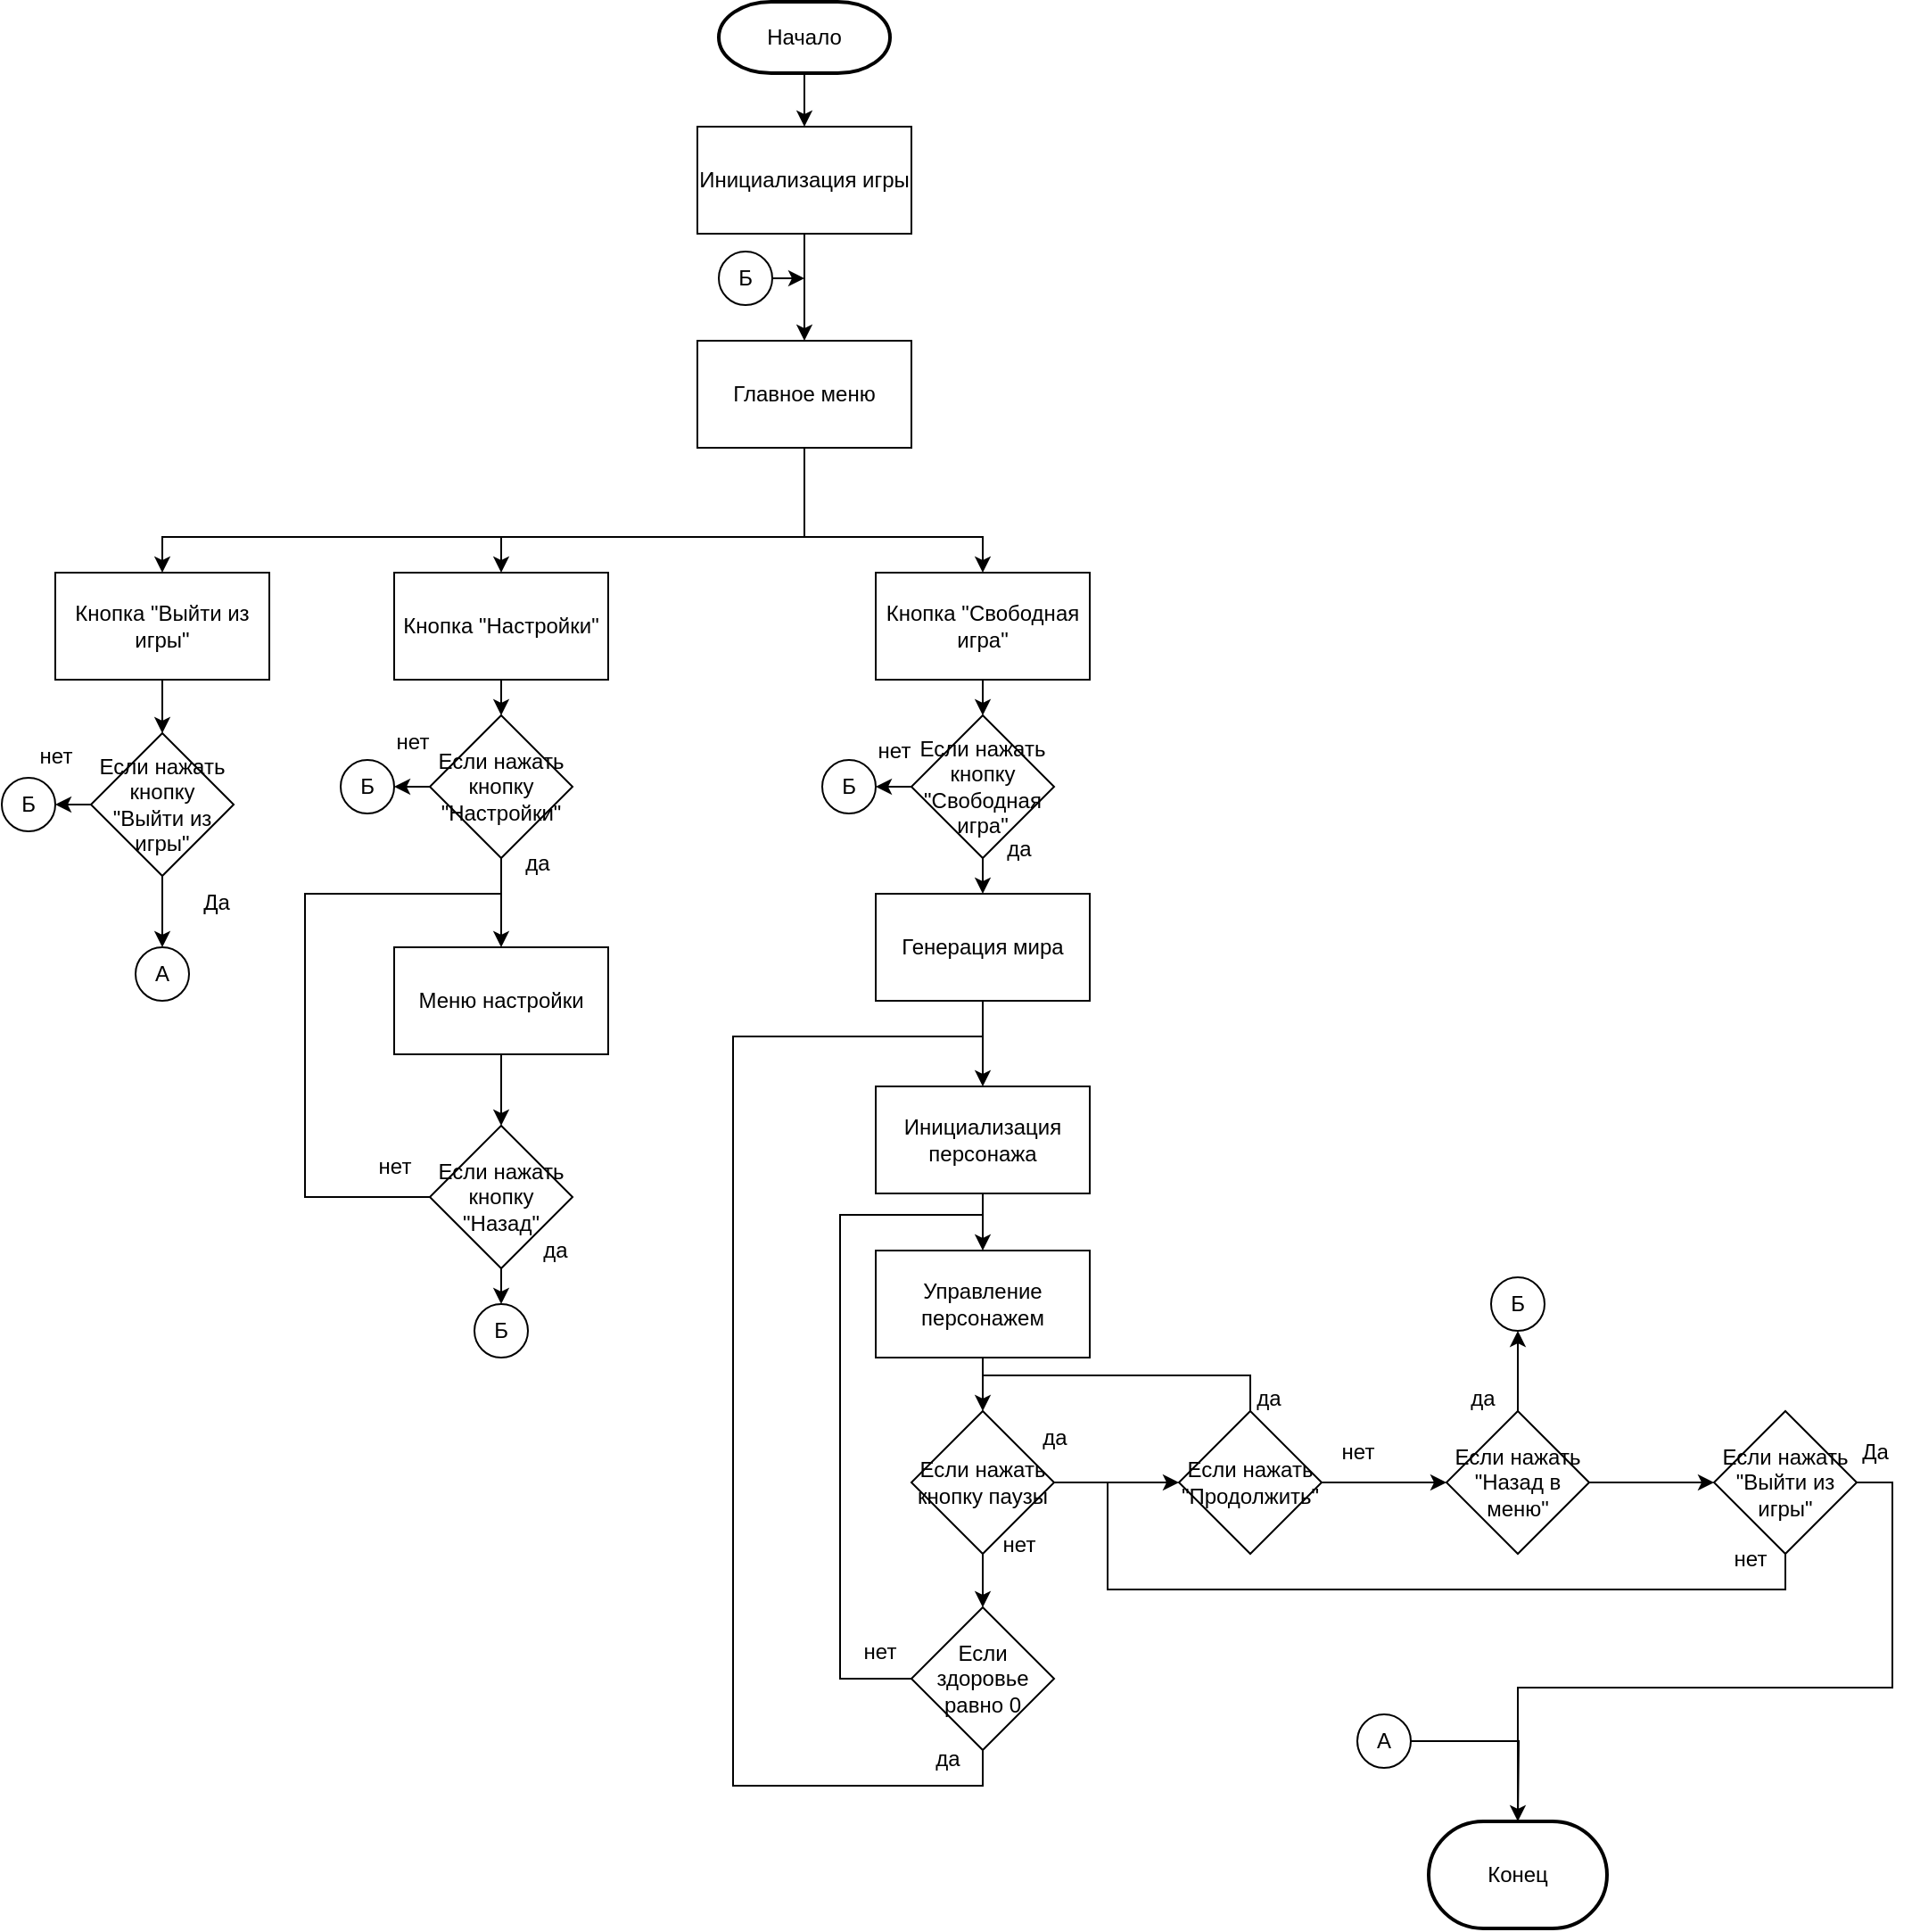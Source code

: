 <mxfile version="21.3.6" type="github">
  <diagram name="Страница 1" id="0Ehz9t8WaeBiHNMn_BGh">
    <mxGraphModel dx="1783" dy="1698" grid="1" gridSize="10" guides="1" tooltips="1" connect="1" arrows="1" fold="1" page="1" pageScale="1" pageWidth="827" pageHeight="1169" math="0" shadow="0">
      <root>
        <mxCell id="0" />
        <mxCell id="1" parent="0" />
        <mxCell id="dETyUX30CDbWXTwHSyZS-1" value="Начало" style="strokeWidth=2;html=1;shape=mxgraph.flowchart.terminator;whiteSpace=wrap;" parent="1" vertex="1">
          <mxGeometry x="352" y="-10" width="96" height="40" as="geometry" />
        </mxCell>
        <mxCell id="dETyUX30CDbWXTwHSyZS-7" value="" style="edgeStyle=orthogonalEdgeStyle;rounded=0;orthogonalLoop=1;jettySize=auto;html=1;exitX=0.5;exitY=1;exitDx=0;exitDy=0;exitPerimeter=0;entryX=0.5;entryY=0;entryDx=0;entryDy=0;" parent="1" source="dETyUX30CDbWXTwHSyZS-1" target="dETyUX30CDbWXTwHSyZS-3" edge="1">
          <mxGeometry relative="1" as="geometry">
            <mxPoint x="520" y="80" as="targetPoint" />
          </mxGeometry>
        </mxCell>
        <mxCell id="dETyUX30CDbWXTwHSyZS-3" value="Инициализация игры" style="rounded=0;whiteSpace=wrap;html=1;" parent="1" vertex="1">
          <mxGeometry x="340" y="60" width="120" height="60" as="geometry" />
        </mxCell>
        <mxCell id="dETyUX30CDbWXTwHSyZS-4" value="Главное меню" style="rounded=0;whiteSpace=wrap;html=1;" parent="1" vertex="1">
          <mxGeometry x="340" y="180" width="120" height="60" as="geometry" />
        </mxCell>
        <mxCell id="dETyUX30CDbWXTwHSyZS-6" value="" style="endArrow=classic;html=1;rounded=0;exitX=0.5;exitY=1;exitDx=0;exitDy=0;entryX=0.5;entryY=0;entryDx=0;entryDy=0;" parent="1" source="dETyUX30CDbWXTwHSyZS-3" target="dETyUX30CDbWXTwHSyZS-4" edge="1">
          <mxGeometry width="50" height="50" relative="1" as="geometry">
            <mxPoint x="390" y="310" as="sourcePoint" />
            <mxPoint x="440" y="260" as="targetPoint" />
          </mxGeometry>
        </mxCell>
        <mxCell id="dETyUX30CDbWXTwHSyZS-8" value="Кнопка &quot;Настройки&quot;" style="rounded=0;whiteSpace=wrap;html=1;" parent="1" vertex="1">
          <mxGeometry x="170" y="310" width="120" height="60" as="geometry" />
        </mxCell>
        <mxCell id="dETyUX30CDbWXTwHSyZS-9" value="Кнопка &quot;Свободная игра&quot;" style="rounded=0;whiteSpace=wrap;html=1;" parent="1" vertex="1">
          <mxGeometry x="440" y="310" width="120" height="60" as="geometry" />
        </mxCell>
        <mxCell id="dETyUX30CDbWXTwHSyZS-10" value="Кнопка &quot;Выйти из игры&quot;" style="rounded=0;whiteSpace=wrap;html=1;" parent="1" vertex="1">
          <mxGeometry x="-20" y="310" width="120" height="60" as="geometry" />
        </mxCell>
        <mxCell id="dETyUX30CDbWXTwHSyZS-11" value="" style="endArrow=classic;html=1;rounded=0;entryX=0.5;entryY=0;entryDx=0;entryDy=0;exitX=0.5;exitY=1;exitDx=0;exitDy=0;" parent="1" source="dETyUX30CDbWXTwHSyZS-4" target="dETyUX30CDbWXTwHSyZS-9" edge="1">
          <mxGeometry width="50" height="50" relative="1" as="geometry">
            <mxPoint x="390" y="310" as="sourcePoint" />
            <mxPoint x="440" y="260" as="targetPoint" />
            <Array as="points">
              <mxPoint x="400" y="290" />
              <mxPoint x="450" y="290" />
              <mxPoint x="500" y="290" />
            </Array>
          </mxGeometry>
        </mxCell>
        <mxCell id="dETyUX30CDbWXTwHSyZS-12" value="" style="endArrow=classic;html=1;rounded=0;entryX=0.5;entryY=0;entryDx=0;entryDy=0;startSize=5;exitX=0.5;exitY=1;exitDx=0;exitDy=0;" parent="1" source="dETyUX30CDbWXTwHSyZS-4" target="dETyUX30CDbWXTwHSyZS-8" edge="1">
          <mxGeometry width="50" height="50" relative="1" as="geometry">
            <mxPoint x="410" y="260" as="sourcePoint" />
            <mxPoint x="220" y="280" as="targetPoint" />
            <Array as="points">
              <mxPoint x="400" y="290" />
              <mxPoint x="370" y="290" />
              <mxPoint x="320" y="290" />
              <mxPoint x="230" y="290" />
            </Array>
          </mxGeometry>
        </mxCell>
        <mxCell id="dETyUX30CDbWXTwHSyZS-13" value="" style="endArrow=classic;html=1;rounded=0;entryX=0.5;entryY=0;entryDx=0;entryDy=0;" parent="1" target="dETyUX30CDbWXTwHSyZS-10" edge="1">
          <mxGeometry width="50" height="50" relative="1" as="geometry">
            <mxPoint x="230" y="290" as="sourcePoint" />
            <mxPoint x="190" y="250" as="targetPoint" />
            <Array as="points">
              <mxPoint x="130" y="290" />
              <mxPoint x="40" y="290" />
            </Array>
          </mxGeometry>
        </mxCell>
        <mxCell id="yd7sjP7m4M9zqz7TbYeI-13" style="edgeStyle=orthogonalEdgeStyle;rounded=0;orthogonalLoop=1;jettySize=auto;html=1;exitX=0;exitY=0.5;exitDx=0;exitDy=0;entryX=1;entryY=0.5;entryDx=0;entryDy=0;" edge="1" parent="1" source="dETyUX30CDbWXTwHSyZS-14" target="yd7sjP7m4M9zqz7TbYeI-8">
          <mxGeometry relative="1" as="geometry" />
        </mxCell>
        <mxCell id="dETyUX30CDbWXTwHSyZS-14" value="Если нажать кнопку &quot;Выйти из игры&quot;" style="rhombus;whiteSpace=wrap;html=1;" parent="1" vertex="1">
          <mxGeometry y="400" width="80" height="80" as="geometry" />
        </mxCell>
        <mxCell id="dETyUX30CDbWXTwHSyZS-15" value="" style="endArrow=classic;html=1;rounded=0;exitX=0.5;exitY=1;exitDx=0;exitDy=0;entryX=0.5;entryY=0;entryDx=0;entryDy=0;" parent="1" source="dETyUX30CDbWXTwHSyZS-10" target="dETyUX30CDbWXTwHSyZS-14" edge="1">
          <mxGeometry width="50" height="50" relative="1" as="geometry">
            <mxPoint x="390" y="410" as="sourcePoint" />
            <mxPoint x="440" y="360" as="targetPoint" />
          </mxGeometry>
        </mxCell>
        <mxCell id="dETyUX30CDbWXTwHSyZS-18" value="Конец" style="strokeWidth=2;html=1;shape=mxgraph.flowchart.terminator;whiteSpace=wrap;direction=west;" parent="1" vertex="1">
          <mxGeometry x="750" y="1010" width="100" height="60" as="geometry" />
        </mxCell>
        <mxCell id="dETyUX30CDbWXTwHSyZS-19" value="нет" style="text;html=1;align=center;verticalAlign=middle;resizable=0;points=[];autosize=1;strokeColor=none;fillColor=none;" parent="1" vertex="1">
          <mxGeometry x="-40" y="398" width="40" height="30" as="geometry" />
        </mxCell>
        <mxCell id="dETyUX30CDbWXTwHSyZS-20" value="Да" style="text;html=1;align=center;verticalAlign=middle;resizable=0;points=[];autosize=1;strokeColor=none;fillColor=none;" parent="1" vertex="1">
          <mxGeometry x="50" y="480" width="40" height="30" as="geometry" />
        </mxCell>
        <mxCell id="dETyUX30CDbWXTwHSyZS-26" value="" style="endArrow=classic;html=1;rounded=0;exitX=0.5;exitY=1;exitDx=0;exitDy=0;" parent="1" source="dETyUX30CDbWXTwHSyZS-14" edge="1">
          <mxGeometry width="50" height="50" relative="1" as="geometry">
            <mxPoint x="10" y="540" as="sourcePoint" />
            <mxPoint x="40" y="520" as="targetPoint" />
          </mxGeometry>
        </mxCell>
        <mxCell id="yd7sjP7m4M9zqz7TbYeI-15" style="edgeStyle=orthogonalEdgeStyle;rounded=0;orthogonalLoop=1;jettySize=auto;html=1;exitX=0;exitY=0.5;exitDx=0;exitDy=0;entryX=1;entryY=0.5;entryDx=0;entryDy=0;" edge="1" parent="1" source="dETyUX30CDbWXTwHSyZS-27" target="yd7sjP7m4M9zqz7TbYeI-6">
          <mxGeometry relative="1" as="geometry" />
        </mxCell>
        <mxCell id="dETyUX30CDbWXTwHSyZS-27" value="Если нажать кнопку &quot;Настройки&quot;" style="rhombus;whiteSpace=wrap;html=1;" parent="1" vertex="1">
          <mxGeometry x="190" y="390" width="80" height="80" as="geometry" />
        </mxCell>
        <mxCell id="dETyUX30CDbWXTwHSyZS-28" value="" style="endArrow=classic;html=1;rounded=0;exitX=0.5;exitY=1;exitDx=0;exitDy=0;entryX=0.5;entryY=0;entryDx=0;entryDy=0;" parent="1" source="dETyUX30CDbWXTwHSyZS-8" target="dETyUX30CDbWXTwHSyZS-27" edge="1">
          <mxGeometry width="50" height="50" relative="1" as="geometry">
            <mxPoint x="390" y="410" as="sourcePoint" />
            <mxPoint x="440" y="360" as="targetPoint" />
          </mxGeometry>
        </mxCell>
        <mxCell id="dETyUX30CDbWXTwHSyZS-29" value="А" style="ellipse;whiteSpace=wrap;html=1;aspect=fixed;" parent="1" vertex="1">
          <mxGeometry x="25" y="520" width="30" height="30" as="geometry" />
        </mxCell>
        <mxCell id="yd7sjP7m4M9zqz7TbYeI-12" style="edgeStyle=orthogonalEdgeStyle;rounded=0;orthogonalLoop=1;jettySize=auto;html=1;exitX=0.5;exitY=1;exitDx=0;exitDy=0;entryX=0.5;entryY=0;entryDx=0;entryDy=0;" edge="1" parent="1" source="dETyUX30CDbWXTwHSyZS-30" target="yd7sjP7m4M9zqz7TbYeI-9">
          <mxGeometry relative="1" as="geometry" />
        </mxCell>
        <mxCell id="dETyUX30CDbWXTwHSyZS-30" value="Если нажать кнопку &quot;Назад&quot;" style="rhombus;whiteSpace=wrap;html=1;" parent="1" vertex="1">
          <mxGeometry x="190" y="620" width="80" height="80" as="geometry" />
        </mxCell>
        <mxCell id="dETyUX30CDbWXTwHSyZS-31" value="" style="endArrow=classic;html=1;rounded=0;exitX=0.5;exitY=1;exitDx=0;exitDy=0;entryX=0.5;entryY=0;entryDx=0;entryDy=0;" parent="1" source="dETyUX30CDbWXTwHSyZS-27" target="dETyUX30CDbWXTwHSyZS-33" edge="1">
          <mxGeometry width="50" height="50" relative="1" as="geometry">
            <mxPoint x="390" y="510" as="sourcePoint" />
            <mxPoint x="230" y="500" as="targetPoint" />
          </mxGeometry>
        </mxCell>
        <mxCell id="dETyUX30CDbWXTwHSyZS-33" value="Меню настройки" style="rounded=0;whiteSpace=wrap;html=1;" parent="1" vertex="1">
          <mxGeometry x="170" y="520" width="120" height="60" as="geometry" />
        </mxCell>
        <mxCell id="dETyUX30CDbWXTwHSyZS-34" value="" style="endArrow=classic;html=1;rounded=0;exitX=0.5;exitY=1;exitDx=0;exitDy=0;entryX=0.5;entryY=0;entryDx=0;entryDy=0;" parent="1" source="dETyUX30CDbWXTwHSyZS-33" target="dETyUX30CDbWXTwHSyZS-30" edge="1">
          <mxGeometry width="50" height="50" relative="1" as="geometry">
            <mxPoint x="370" y="640" as="sourcePoint" />
            <mxPoint x="420" y="590" as="targetPoint" />
          </mxGeometry>
        </mxCell>
        <mxCell id="dETyUX30CDbWXTwHSyZS-35" value="" style="endArrow=none;html=1;rounded=0;exitX=0;exitY=0.5;exitDx=0;exitDy=0;entryX=0.5;entryY=1;entryDx=0;entryDy=0;endFill=0;" parent="1" source="dETyUX30CDbWXTwHSyZS-30" target="dETyUX30CDbWXTwHSyZS-27" edge="1">
          <mxGeometry width="50" height="50" relative="1" as="geometry">
            <mxPoint x="100" y="650" as="sourcePoint" />
            <mxPoint x="150" y="600" as="targetPoint" />
            <Array as="points">
              <mxPoint x="120" y="660" />
              <mxPoint x="120" y="490" />
              <mxPoint x="230" y="490" />
            </Array>
          </mxGeometry>
        </mxCell>
        <mxCell id="dETyUX30CDbWXTwHSyZS-37" value="нет" style="text;html=1;align=center;verticalAlign=middle;resizable=0;points=[];autosize=1;strokeColor=none;fillColor=none;" parent="1" vertex="1">
          <mxGeometry x="160" y="390" width="40" height="30" as="geometry" />
        </mxCell>
        <mxCell id="dETyUX30CDbWXTwHSyZS-38" value="да" style="text;html=1;align=center;verticalAlign=middle;resizable=0;points=[];autosize=1;strokeColor=none;fillColor=none;" parent="1" vertex="1">
          <mxGeometry x="230" y="458" width="40" height="30" as="geometry" />
        </mxCell>
        <mxCell id="dETyUX30CDbWXTwHSyZS-39" value="нет" style="text;html=1;align=center;verticalAlign=middle;resizable=0;points=[];autosize=1;strokeColor=none;fillColor=none;" parent="1" vertex="1">
          <mxGeometry x="150" y="628" width="40" height="30" as="geometry" />
        </mxCell>
        <mxCell id="dETyUX30CDbWXTwHSyZS-40" value="да" style="text;html=1;align=center;verticalAlign=middle;resizable=0;points=[];autosize=1;strokeColor=none;fillColor=none;" parent="1" vertex="1">
          <mxGeometry x="240" y="675" width="40" height="30" as="geometry" />
        </mxCell>
        <mxCell id="dETyUX30CDbWXTwHSyZS-48" style="edgeStyle=orthogonalEdgeStyle;rounded=0;orthogonalLoop=1;jettySize=auto;html=1;exitX=0.5;exitY=1;exitDx=0;exitDy=0;entryX=0.5;entryY=0;entryDx=0;entryDy=0;" parent="1" source="dETyUX30CDbWXTwHSyZS-41" target="dETyUX30CDbWXTwHSyZS-46" edge="1">
          <mxGeometry relative="1" as="geometry" />
        </mxCell>
        <mxCell id="yd7sjP7m4M9zqz7TbYeI-14" style="edgeStyle=orthogonalEdgeStyle;rounded=0;orthogonalLoop=1;jettySize=auto;html=1;exitX=0;exitY=0.5;exitDx=0;exitDy=0;entryX=1;entryY=0.5;entryDx=0;entryDy=0;" edge="1" parent="1" source="dETyUX30CDbWXTwHSyZS-41" target="yd7sjP7m4M9zqz7TbYeI-7">
          <mxGeometry relative="1" as="geometry" />
        </mxCell>
        <mxCell id="dETyUX30CDbWXTwHSyZS-41" value="Если нажать кнопку &quot;Свободная игра&quot;" style="rhombus;whiteSpace=wrap;html=1;" parent="1" vertex="1">
          <mxGeometry x="460" y="390" width="80" height="80" as="geometry" />
        </mxCell>
        <mxCell id="dETyUX30CDbWXTwHSyZS-42" value="" style="endArrow=classic;html=1;rounded=0;exitX=0.5;exitY=1;exitDx=0;exitDy=0;entryX=0.5;entryY=0;entryDx=0;entryDy=0;" parent="1" source="dETyUX30CDbWXTwHSyZS-9" target="dETyUX30CDbWXTwHSyZS-41" edge="1">
          <mxGeometry width="50" height="50" relative="1" as="geometry">
            <mxPoint x="390" y="510" as="sourcePoint" />
            <mxPoint x="440" y="460" as="targetPoint" />
          </mxGeometry>
        </mxCell>
        <mxCell id="dETyUX30CDbWXTwHSyZS-44" value="нет" style="text;html=1;align=center;verticalAlign=middle;resizable=0;points=[];autosize=1;strokeColor=none;fillColor=none;" parent="1" vertex="1">
          <mxGeometry x="430" y="395" width="40" height="30" as="geometry" />
        </mxCell>
        <mxCell id="dETyUX30CDbWXTwHSyZS-50" style="edgeStyle=orthogonalEdgeStyle;rounded=0;orthogonalLoop=1;jettySize=auto;html=1;exitX=0.5;exitY=1;exitDx=0;exitDy=0;entryX=0.5;entryY=0;entryDx=0;entryDy=0;" parent="1" source="dETyUX30CDbWXTwHSyZS-46" target="dETyUX30CDbWXTwHSyZS-49" edge="1">
          <mxGeometry relative="1" as="geometry" />
        </mxCell>
        <mxCell id="dETyUX30CDbWXTwHSyZS-46" value="Генерация мира" style="rounded=0;whiteSpace=wrap;html=1;" parent="1" vertex="1">
          <mxGeometry x="440" y="490" width="120" height="60" as="geometry" />
        </mxCell>
        <mxCell id="dETyUX30CDbWXTwHSyZS-68" style="edgeStyle=orthogonalEdgeStyle;rounded=0;orthogonalLoop=1;jettySize=auto;html=1;exitX=0.5;exitY=1;exitDx=0;exitDy=0;entryX=0.5;entryY=0;entryDx=0;entryDy=0;" parent="1" source="dETyUX30CDbWXTwHSyZS-49" target="dETyUX30CDbWXTwHSyZS-55" edge="1">
          <mxGeometry relative="1" as="geometry" />
        </mxCell>
        <mxCell id="dETyUX30CDbWXTwHSyZS-49" value="Инициализация персонажа" style="rounded=0;whiteSpace=wrap;html=1;" parent="1" vertex="1">
          <mxGeometry x="440" y="598" width="120" height="60" as="geometry" />
        </mxCell>
        <mxCell id="dETyUX30CDbWXTwHSyZS-78" style="edgeStyle=orthogonalEdgeStyle;rounded=0;orthogonalLoop=1;jettySize=auto;html=1;exitX=0.5;exitY=1;exitDx=0;exitDy=0;entryX=0.5;entryY=0;entryDx=0;entryDy=0;" parent="1" source="dETyUX30CDbWXTwHSyZS-51" target="dETyUX30CDbWXTwHSyZS-60" edge="1">
          <mxGeometry relative="1" as="geometry" />
        </mxCell>
        <mxCell id="dETyUX30CDbWXTwHSyZS-82" style="edgeStyle=orthogonalEdgeStyle;rounded=0;orthogonalLoop=1;jettySize=auto;html=1;exitX=1;exitY=0.5;exitDx=0;exitDy=0;entryX=0;entryY=0.5;entryDx=0;entryDy=0;" parent="1" source="dETyUX30CDbWXTwHSyZS-51" target="dETyUX30CDbWXTwHSyZS-83" edge="1">
          <mxGeometry relative="1" as="geometry">
            <mxPoint x="610" y="810" as="targetPoint" />
          </mxGeometry>
        </mxCell>
        <mxCell id="dETyUX30CDbWXTwHSyZS-51" value="Если нажать кнопку паузы" style="rhombus;whiteSpace=wrap;html=1;" parent="1" vertex="1">
          <mxGeometry x="460" y="780" width="80" height="80" as="geometry" />
        </mxCell>
        <mxCell id="dETyUX30CDbWXTwHSyZS-77" style="edgeStyle=orthogonalEdgeStyle;rounded=0;orthogonalLoop=1;jettySize=auto;html=1;exitX=0.5;exitY=1;exitDx=0;exitDy=0;entryX=0.5;entryY=0;entryDx=0;entryDy=0;" parent="1" source="dETyUX30CDbWXTwHSyZS-55" target="dETyUX30CDbWXTwHSyZS-51" edge="1">
          <mxGeometry relative="1" as="geometry" />
        </mxCell>
        <mxCell id="dETyUX30CDbWXTwHSyZS-55" value="Управление персонажем" style="rounded=0;whiteSpace=wrap;html=1;" parent="1" vertex="1">
          <mxGeometry x="440" y="690" width="120" height="60" as="geometry" />
        </mxCell>
        <mxCell id="dETyUX30CDbWXTwHSyZS-58" value="да" style="text;html=1;align=center;verticalAlign=middle;resizable=0;points=[];autosize=1;strokeColor=none;fillColor=none;" parent="1" vertex="1">
          <mxGeometry x="520" y="780" width="40" height="30" as="geometry" />
        </mxCell>
        <mxCell id="dETyUX30CDbWXTwHSyZS-65" style="edgeStyle=orthogonalEdgeStyle;rounded=0;orthogonalLoop=1;jettySize=auto;html=1;exitX=0.5;exitY=1;exitDx=0;exitDy=0;entryX=0.5;entryY=1;entryDx=0;entryDy=0;endArrow=none;endFill=0;" parent="1" source="dETyUX30CDbWXTwHSyZS-60" target="dETyUX30CDbWXTwHSyZS-46" edge="1">
          <mxGeometry relative="1" as="geometry">
            <Array as="points">
              <mxPoint x="500" y="990" />
              <mxPoint x="360" y="990" />
              <mxPoint x="360" y="570" />
              <mxPoint x="500" y="570" />
            </Array>
          </mxGeometry>
        </mxCell>
        <mxCell id="dETyUX30CDbWXTwHSyZS-80" style="edgeStyle=orthogonalEdgeStyle;rounded=0;orthogonalLoop=1;jettySize=auto;html=1;exitX=0;exitY=0.5;exitDx=0;exitDy=0;entryX=0.5;entryY=1;entryDx=0;entryDy=0;endArrow=none;endFill=0;" parent="1" source="dETyUX30CDbWXTwHSyZS-60" target="dETyUX30CDbWXTwHSyZS-49" edge="1">
          <mxGeometry relative="1" as="geometry">
            <Array as="points">
              <mxPoint x="420" y="930" />
              <mxPoint x="420" y="670" />
              <mxPoint x="500" y="670" />
            </Array>
          </mxGeometry>
        </mxCell>
        <mxCell id="dETyUX30CDbWXTwHSyZS-60" value="Если здоровье равно 0" style="rhombus;whiteSpace=wrap;html=1;" parent="1" vertex="1">
          <mxGeometry x="460" y="890" width="80" height="80" as="geometry" />
        </mxCell>
        <mxCell id="dETyUX30CDbWXTwHSyZS-66" value="да" style="text;html=1;align=center;verticalAlign=middle;resizable=0;points=[];autosize=1;strokeColor=none;fillColor=none;" parent="1" vertex="1">
          <mxGeometry x="460" y="960" width="40" height="30" as="geometry" />
        </mxCell>
        <mxCell id="dETyUX30CDbWXTwHSyZS-79" value="нет" style="text;html=1;align=center;verticalAlign=middle;resizable=0;points=[];autosize=1;strokeColor=none;fillColor=none;" parent="1" vertex="1">
          <mxGeometry x="500" y="840" width="40" height="30" as="geometry" />
        </mxCell>
        <mxCell id="dETyUX30CDbWXTwHSyZS-81" value="нет" style="text;html=1;align=center;verticalAlign=middle;resizable=0;points=[];autosize=1;strokeColor=none;fillColor=none;" parent="1" vertex="1">
          <mxGeometry x="422" y="900" width="40" height="30" as="geometry" />
        </mxCell>
        <mxCell id="dETyUX30CDbWXTwHSyZS-86" style="edgeStyle=orthogonalEdgeStyle;rounded=0;orthogonalLoop=1;jettySize=auto;html=1;exitX=0.5;exitY=0;exitDx=0;exitDy=0;entryX=0.5;entryY=1;entryDx=0;entryDy=0;endArrow=none;endFill=0;" parent="1" source="dETyUX30CDbWXTwHSyZS-83" target="dETyUX30CDbWXTwHSyZS-55" edge="1">
          <mxGeometry relative="1" as="geometry">
            <Array as="points">
              <mxPoint x="650" y="760" />
              <mxPoint x="500" y="760" />
            </Array>
          </mxGeometry>
        </mxCell>
        <mxCell id="dETyUX30CDbWXTwHSyZS-88" value="" style="edgeStyle=orthogonalEdgeStyle;rounded=0;orthogonalLoop=1;jettySize=auto;html=1;" parent="1" source="dETyUX30CDbWXTwHSyZS-83" target="dETyUX30CDbWXTwHSyZS-84" edge="1">
          <mxGeometry relative="1" as="geometry" />
        </mxCell>
        <mxCell id="dETyUX30CDbWXTwHSyZS-83" value="Если нажать &quot;Продолжить&quot;" style="rhombus;whiteSpace=wrap;html=1;" parent="1" vertex="1">
          <mxGeometry x="610" y="780" width="80" height="80" as="geometry" />
        </mxCell>
        <mxCell id="dETyUX30CDbWXTwHSyZS-89" style="edgeStyle=orthogonalEdgeStyle;rounded=0;orthogonalLoop=1;jettySize=auto;html=1;exitX=1;exitY=0.5;exitDx=0;exitDy=0;entryX=0;entryY=0.5;entryDx=0;entryDy=0;" parent="1" source="dETyUX30CDbWXTwHSyZS-84" target="dETyUX30CDbWXTwHSyZS-85" edge="1">
          <mxGeometry relative="1" as="geometry" />
        </mxCell>
        <mxCell id="dETyUX30CDbWXTwHSyZS-96" style="edgeStyle=orthogonalEdgeStyle;rounded=0;orthogonalLoop=1;jettySize=auto;html=1;exitX=0.5;exitY=0;exitDx=0;exitDy=0;entryX=0.5;entryY=1;entryDx=0;entryDy=0;" parent="1" source="dETyUX30CDbWXTwHSyZS-84" target="dETyUX30CDbWXTwHSyZS-93" edge="1">
          <mxGeometry relative="1" as="geometry" />
        </mxCell>
        <mxCell id="dETyUX30CDbWXTwHSyZS-84" value="Если нажать &quot;Назад в меню&quot;" style="rhombus;whiteSpace=wrap;html=1;" parent="1" vertex="1">
          <mxGeometry x="760" y="780" width="80" height="80" as="geometry" />
        </mxCell>
        <mxCell id="dETyUX30CDbWXTwHSyZS-99" style="edgeStyle=orthogonalEdgeStyle;rounded=0;orthogonalLoop=1;jettySize=auto;html=1;exitX=0.5;exitY=1;exitDx=0;exitDy=0;entryX=1;entryY=0.5;entryDx=0;entryDy=0;endArrow=none;endFill=0;" parent="1" source="dETyUX30CDbWXTwHSyZS-85" target="dETyUX30CDbWXTwHSyZS-51" edge="1">
          <mxGeometry relative="1" as="geometry">
            <Array as="points">
              <mxPoint x="950" y="880" />
              <mxPoint x="570" y="880" />
              <mxPoint x="570" y="820" />
            </Array>
          </mxGeometry>
        </mxCell>
        <mxCell id="dETyUX30CDbWXTwHSyZS-101" style="edgeStyle=orthogonalEdgeStyle;rounded=0;orthogonalLoop=1;jettySize=auto;html=1;exitX=1;exitY=0.5;exitDx=0;exitDy=0;entryX=0.5;entryY=1;entryDx=0;entryDy=0;entryPerimeter=0;" parent="1" source="dETyUX30CDbWXTwHSyZS-85" target="dETyUX30CDbWXTwHSyZS-18" edge="1">
          <mxGeometry relative="1" as="geometry">
            <mxPoint x="800" y="1000" as="targetPoint" />
          </mxGeometry>
        </mxCell>
        <mxCell id="dETyUX30CDbWXTwHSyZS-85" value="Если нажать &quot;Выйти из игры&quot;" style="rhombus;whiteSpace=wrap;html=1;" parent="1" vertex="1">
          <mxGeometry x="910" y="780" width="80" height="80" as="geometry" />
        </mxCell>
        <mxCell id="dETyUX30CDbWXTwHSyZS-87" value="да" style="text;html=1;align=center;verticalAlign=middle;resizable=0;points=[];autosize=1;strokeColor=none;fillColor=none;" parent="1" vertex="1">
          <mxGeometry x="640" y="758" width="40" height="30" as="geometry" />
        </mxCell>
        <mxCell id="dETyUX30CDbWXTwHSyZS-93" value="Б" style="ellipse;whiteSpace=wrap;html=1;aspect=fixed;" parent="1" vertex="1">
          <mxGeometry x="785" y="705" width="30" height="30" as="geometry" />
        </mxCell>
        <mxCell id="dETyUX30CDbWXTwHSyZS-97" value="да" style="text;html=1;align=center;verticalAlign=middle;resizable=0;points=[];autosize=1;strokeColor=none;fillColor=none;" parent="1" vertex="1">
          <mxGeometry x="760" y="758" width="40" height="30" as="geometry" />
        </mxCell>
        <mxCell id="dETyUX30CDbWXTwHSyZS-98" value="нет" style="text;html=1;align=center;verticalAlign=middle;resizable=0;points=[];autosize=1;strokeColor=none;fillColor=none;" parent="1" vertex="1">
          <mxGeometry x="690" y="788" width="40" height="30" as="geometry" />
        </mxCell>
        <mxCell id="dETyUX30CDbWXTwHSyZS-100" value="нет" style="text;html=1;align=center;verticalAlign=middle;resizable=0;points=[];autosize=1;strokeColor=none;fillColor=none;" parent="1" vertex="1">
          <mxGeometry x="910" y="848" width="40" height="30" as="geometry" />
        </mxCell>
        <mxCell id="dETyUX30CDbWXTwHSyZS-103" style="edgeStyle=orthogonalEdgeStyle;rounded=0;orthogonalLoop=1;jettySize=auto;html=1;exitX=1;exitY=0.5;exitDx=0;exitDy=0;endArrow=none;endFill=0;" parent="1" source="dETyUX30CDbWXTwHSyZS-102" edge="1">
          <mxGeometry relative="1" as="geometry">
            <mxPoint x="800" y="1010" as="targetPoint" />
          </mxGeometry>
        </mxCell>
        <mxCell id="dETyUX30CDbWXTwHSyZS-102" value="А" style="ellipse;whiteSpace=wrap;html=1;aspect=fixed;" parent="1" vertex="1">
          <mxGeometry x="710" y="950" width="30" height="30" as="geometry" />
        </mxCell>
        <mxCell id="dETyUX30CDbWXTwHSyZS-106" value="Да" style="text;html=1;align=center;verticalAlign=middle;resizable=0;points=[];autosize=1;strokeColor=none;fillColor=none;" parent="1" vertex="1">
          <mxGeometry x="980" y="788" width="40" height="30" as="geometry" />
        </mxCell>
        <mxCell id="IrIFttEc-TXxY185V4qR-1" value="да" style="text;html=1;align=center;verticalAlign=middle;resizable=0;points=[];autosize=1;strokeColor=none;fillColor=none;" parent="1" vertex="1">
          <mxGeometry x="500" y="450" width="40" height="30" as="geometry" />
        </mxCell>
        <mxCell id="yd7sjP7m4M9zqz7TbYeI-4" style="edgeStyle=orthogonalEdgeStyle;rounded=0;orthogonalLoop=1;jettySize=auto;html=1;exitX=1;exitY=0.5;exitDx=0;exitDy=0;" edge="1" parent="1" source="yd7sjP7m4M9zqz7TbYeI-1">
          <mxGeometry relative="1" as="geometry">
            <mxPoint x="400" y="145.2" as="targetPoint" />
          </mxGeometry>
        </mxCell>
        <mxCell id="yd7sjP7m4M9zqz7TbYeI-1" value="Б" style="ellipse;whiteSpace=wrap;html=1;aspect=fixed;" vertex="1" parent="1">
          <mxGeometry x="352" y="130" width="30" height="30" as="geometry" />
        </mxCell>
        <mxCell id="yd7sjP7m4M9zqz7TbYeI-6" value="Б" style="ellipse;whiteSpace=wrap;html=1;aspect=fixed;" vertex="1" parent="1">
          <mxGeometry x="140" y="415" width="30" height="30" as="geometry" />
        </mxCell>
        <mxCell id="yd7sjP7m4M9zqz7TbYeI-7" value="Б" style="ellipse;whiteSpace=wrap;html=1;aspect=fixed;" vertex="1" parent="1">
          <mxGeometry x="410" y="415" width="30" height="30" as="geometry" />
        </mxCell>
        <mxCell id="yd7sjP7m4M9zqz7TbYeI-8" value="Б" style="ellipse;whiteSpace=wrap;html=1;aspect=fixed;" vertex="1" parent="1">
          <mxGeometry x="-50" y="425" width="30" height="30" as="geometry" />
        </mxCell>
        <mxCell id="yd7sjP7m4M9zqz7TbYeI-9" value="Б" style="ellipse;whiteSpace=wrap;html=1;aspect=fixed;" vertex="1" parent="1">
          <mxGeometry x="215" y="720" width="30" height="30" as="geometry" />
        </mxCell>
      </root>
    </mxGraphModel>
  </diagram>
</mxfile>
